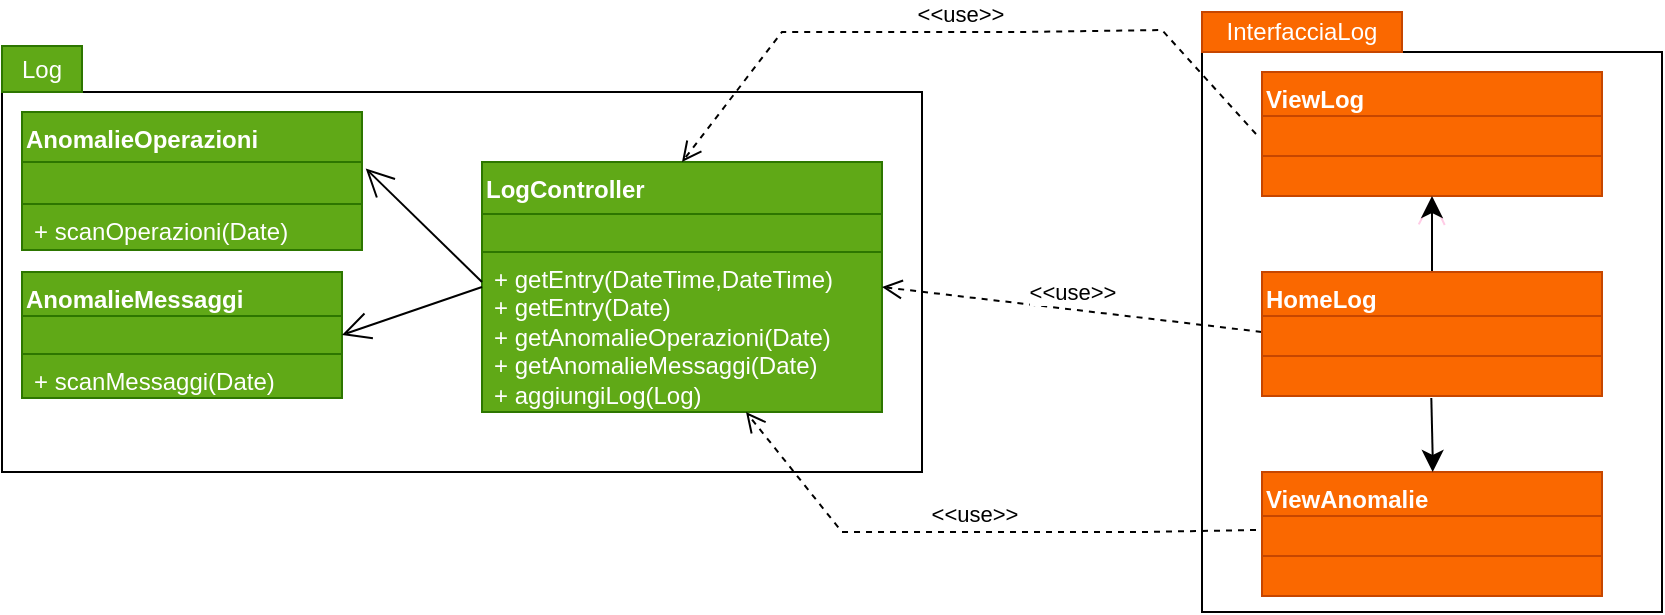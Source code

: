 <mxfile version="24.4.9" type="github">
  <diagram name="Pagina-1" id="b1b_KA6KlfcaUS7zXWw2">
    <mxGraphModel dx="1959" dy="1408" grid="0" gridSize="10" guides="1" tooltips="1" connect="1" arrows="1" fold="1" page="1" pageScale="1" pageWidth="827" pageHeight="1169" math="0" shadow="0">
      <root>
        <mxCell id="0" />
        <mxCell id="1" parent="0" />
        <mxCell id="djfGe0gmtvUCP7Zhn8_7-2" value="" style="rounded=0;whiteSpace=wrap;html=1;" parent="1" vertex="1">
          <mxGeometry x="-1" y="80" width="460" height="190" as="geometry" />
        </mxCell>
        <mxCell id="djfGe0gmtvUCP7Zhn8_7-4" value="Log" style="rounded=0;whiteSpace=wrap;html=1;fillColor=#60a917;strokeColor=#2D7600;fontColor=#ffffff;" parent="1" vertex="1">
          <mxGeometry x="-1" y="57" width="40" height="23" as="geometry" />
        </mxCell>
        <mxCell id="djfGe0gmtvUCP7Zhn8_7-5" value="AnomalieOperazioni&lt;div&gt;&lt;br&gt;&lt;/div&gt;" style="swimlane;fontStyle=1;align=left;verticalAlign=top;childLayout=stackLayout;horizontal=1;startSize=25;horizontalStack=0;resizeParent=1;resizeParentMax=0;resizeLast=0;collapsible=1;marginBottom=0;whiteSpace=wrap;html=1;rounded=0;fillColor=#60a917;fontColor=#ffffff;strokeColor=#2D7600;perimeterSpacing=3;" parent="1" vertex="1">
          <mxGeometry x="9" y="90" width="170" height="69" as="geometry">
            <mxRectangle x="70" y="100" width="100" height="30" as="alternateBounds" />
          </mxGeometry>
        </mxCell>
        <mxCell id="djfGe0gmtvUCP7Zhn8_7-6" value="" style="text;strokeColor=#2D7600;fillColor=#60a917;align=left;verticalAlign=top;spacingLeft=4;spacingRight=4;overflow=hidden;rotatable=0;points=[[0,0.5],[1,0.5]];portConstraint=eastwest;whiteSpace=wrap;html=1;fontColor=#ffffff;" parent="djfGe0gmtvUCP7Zhn8_7-5" vertex="1">
          <mxGeometry y="25" width="170" height="21" as="geometry" />
        </mxCell>
        <mxCell id="djfGe0gmtvUCP7Zhn8_7-7" value="" style="line;strokeWidth=1;fillColor=none;align=left;verticalAlign=middle;spacingTop=-1;spacingLeft=3;spacingRight=3;rotatable=0;labelPosition=right;points=[];portConstraint=eastwest;strokeColor=inherit;rounded=1;" parent="djfGe0gmtvUCP7Zhn8_7-5" vertex="1">
          <mxGeometry y="46" width="170" as="geometry" />
        </mxCell>
        <mxCell id="djfGe0gmtvUCP7Zhn8_7-8" value="+ scanOperazioni(Date)" style="text;strokeColor=#2D7600;fillColor=#60a917;align=left;verticalAlign=top;spacingLeft=4;spacingRight=4;overflow=hidden;rotatable=0;points=[[0,0.5],[1,0.5]];portConstraint=eastwest;whiteSpace=wrap;html=1;fontColor=#ffffff;" parent="djfGe0gmtvUCP7Zhn8_7-5" vertex="1">
          <mxGeometry y="46" width="170" height="23" as="geometry" />
        </mxCell>
        <mxCell id="djfGe0gmtvUCP7Zhn8_7-9" value="&lt;div style=&quot;&quot;&gt;&lt;span style=&quot;background-color: initial;&quot;&gt;AnomalieMessaggi&lt;/span&gt;&lt;/div&gt;&lt;div&gt;&lt;br&gt;&lt;/div&gt;" style="swimlane;fontStyle=1;align=left;verticalAlign=top;childLayout=stackLayout;horizontal=1;startSize=22;horizontalStack=0;resizeParent=1;resizeParentMax=0;resizeLast=0;collapsible=1;marginBottom=0;whiteSpace=wrap;html=1;rounded=0;fillColor=#60a917;fontColor=#ffffff;strokeColor=#2D7600;" parent="1" vertex="1">
          <mxGeometry x="9" y="170" width="160" height="63" as="geometry" />
        </mxCell>
        <mxCell id="djfGe0gmtvUCP7Zhn8_7-10" value="&lt;div&gt;&lt;br&gt;&lt;/div&gt;" style="text;strokeColor=#2D7600;fillColor=#60a917;align=left;verticalAlign=top;spacingLeft=4;spacingRight=4;overflow=hidden;rotatable=0;points=[[0,0.5],[1,0.5]];portConstraint=eastwest;whiteSpace=wrap;html=1;fontColor=#ffffff;" parent="djfGe0gmtvUCP7Zhn8_7-9" vertex="1">
          <mxGeometry y="22" width="160" height="19" as="geometry" />
        </mxCell>
        <mxCell id="djfGe0gmtvUCP7Zhn8_7-12" value="+ scanMessaggi(Date)" style="text;strokeColor=#2D7600;fillColor=#60a917;align=left;verticalAlign=top;spacingLeft=4;spacingRight=4;overflow=hidden;rotatable=0;points=[[0,0.5],[1,0.5]];portConstraint=eastwest;whiteSpace=wrap;html=1;fontColor=#ffffff;" parent="djfGe0gmtvUCP7Zhn8_7-9" vertex="1">
          <mxGeometry y="41" width="160" height="22" as="geometry" />
        </mxCell>
        <mxCell id="djfGe0gmtvUCP7Zhn8_7-13" value="LogController&lt;div&gt;&lt;br&gt;&lt;/div&gt;" style="swimlane;fontStyle=1;align=left;verticalAlign=top;childLayout=stackLayout;horizontal=1;startSize=26;horizontalStack=0;resizeParent=1;resizeParentMax=0;resizeLast=0;collapsible=1;marginBottom=0;whiteSpace=wrap;html=1;rounded=0;fillColor=#60a917;fontColor=#ffffff;strokeColor=#2D7600;" parent="1" vertex="1">
          <mxGeometry x="239" y="115" width="200" height="125" as="geometry" />
        </mxCell>
        <mxCell id="djfGe0gmtvUCP7Zhn8_7-14" value="&lt;div&gt;&lt;br&gt;&lt;/div&gt;&lt;div&gt;&lt;br&gt;&lt;/div&gt;" style="text;strokeColor=#2D7600;fillColor=#60a917;align=left;verticalAlign=top;spacingLeft=4;spacingRight=4;overflow=hidden;rotatable=0;points=[[0,0.5],[1,0.5]];portConstraint=eastwest;whiteSpace=wrap;html=1;fontColor=#ffffff;" parent="djfGe0gmtvUCP7Zhn8_7-13" vertex="1">
          <mxGeometry y="26" width="200" height="19" as="geometry" />
        </mxCell>
        <mxCell id="djfGe0gmtvUCP7Zhn8_7-16" value="+ getEntry(DateTime,DateTime)&amp;nbsp;&amp;nbsp;&lt;div&gt;+ getEntry(Date)&lt;/div&gt;&lt;div&gt;+ getAnomalieOperazioni(Date)&lt;/div&gt;&lt;div&gt;+ getAnomalieMessaggi(Date)&lt;/div&gt;&lt;div&gt;+ aggiungiLog(Log)&lt;br&gt;&lt;/div&gt;&lt;div&gt;&lt;br&gt;&lt;/div&gt;" style="text;strokeColor=#2D7600;fillColor=#60a917;align=left;verticalAlign=top;spacingLeft=4;spacingRight=4;overflow=hidden;rotatable=0;points=[[0,0.5],[1,0.5]];portConstraint=eastwest;whiteSpace=wrap;html=1;fontColor=#ffffff;" parent="djfGe0gmtvUCP7Zhn8_7-13" vertex="1">
          <mxGeometry y="45" width="200" height="80" as="geometry" />
        </mxCell>
        <mxCell id="djfGe0gmtvUCP7Zhn8_7-17" value="" style="endArrow=open;endFill=1;endSize=12;html=1;rounded=1;entryX=1.011;entryY=0.155;entryDx=0;entryDy=0;entryPerimeter=0;fillColor=#1ba1e2;strokeColor=#000000;" parent="1" target="djfGe0gmtvUCP7Zhn8_7-6" edge="1">
          <mxGeometry width="160" relative="1" as="geometry">
            <mxPoint x="239" y="175" as="sourcePoint" />
            <mxPoint x="309" y="140" as="targetPoint" />
          </mxGeometry>
        </mxCell>
        <mxCell id="djfGe0gmtvUCP7Zhn8_7-18" value="" style="endArrow=open;endFill=1;endSize=12;html=1;rounded=1;entryX=1;entryY=0.5;entryDx=0;entryDy=0;exitX=0;exitY=0.5;exitDx=0;exitDy=0;fillColor=#1ba1e2;strokeColor=#000000;" parent="1" source="djfGe0gmtvUCP7Zhn8_7-13" target="djfGe0gmtvUCP7Zhn8_7-9" edge="1">
          <mxGeometry width="160" relative="1" as="geometry">
            <mxPoint x="249" y="155" as="sourcePoint" />
            <mxPoint x="191" y="122" as="targetPoint" />
          </mxGeometry>
        </mxCell>
        <mxCell id="djfGe0gmtvUCP7Zhn8_7-20" value="" style="verticalLabelPosition=bottom;verticalAlign=top;html=1;shape=mxgraph.basic.rect;fillColor2=none;strokeWidth=1;size=20;indent=5;rounded=1;" parent="1" vertex="1">
          <mxGeometry x="599" y="60" width="230" height="280" as="geometry" />
        </mxCell>
        <mxCell id="djfGe0gmtvUCP7Zhn8_7-23" value="InterfacciaLog" style="rounded=0;whiteSpace=wrap;html=1;fillColor=#fa6800;fontColor=#ffffff;strokeColor=#c64600;" parent="1" vertex="1">
          <mxGeometry x="599" y="40" width="100" height="20" as="geometry" />
        </mxCell>
        <mxCell id="djfGe0gmtvUCP7Zhn8_7-29" value="&lt;div&gt;&lt;font color=&quot;#ffffff&quot;&gt;ViewLog&lt;/font&gt;&lt;/div&gt;" style="swimlane;fontStyle=1;align=left;verticalAlign=top;childLayout=stackLayout;horizontal=1;startSize=22;horizontalStack=0;resizeParent=1;resizeParentMax=0;resizeLast=0;collapsible=1;marginBottom=0;whiteSpace=wrap;html=1;rounded=0;fillColor=#fa6800;fontColor=#000000;strokeColor=#c64600;perimeterSpacing=3;" parent="1" vertex="1">
          <mxGeometry x="629" y="70" width="170" height="62" as="geometry">
            <mxRectangle x="70" y="100" width="100" height="30" as="alternateBounds" />
          </mxGeometry>
        </mxCell>
        <mxCell id="djfGe0gmtvUCP7Zhn8_7-30" value="" style="text;strokeColor=#c64600;fillColor=#fa6800;align=left;verticalAlign=top;spacingLeft=4;spacingRight=4;overflow=hidden;rotatable=0;points=[[0,0.5],[1,0.5]];portConstraint=eastwest;whiteSpace=wrap;html=1;fontColor=#000000;" parent="djfGe0gmtvUCP7Zhn8_7-29" vertex="1">
          <mxGeometry y="22" width="170" height="20" as="geometry" />
        </mxCell>
        <mxCell id="djfGe0gmtvUCP7Zhn8_7-31" value="" style="line;strokeWidth=1;fillColor=none;align=left;verticalAlign=middle;spacingTop=-1;spacingLeft=3;spacingRight=3;rotatable=0;labelPosition=right;points=[];portConstraint=eastwest;strokeColor=inherit;rounded=1;" parent="djfGe0gmtvUCP7Zhn8_7-29" vertex="1">
          <mxGeometry y="42" width="170" as="geometry" />
        </mxCell>
        <mxCell id="djfGe0gmtvUCP7Zhn8_7-32" value="&lt;div&gt;&lt;br&gt;&lt;/div&gt;&lt;div&gt;&lt;br&gt;&lt;/div&gt;" style="text;strokeColor=#c64600;fillColor=#fa6800;align=left;verticalAlign=top;spacingLeft=4;spacingRight=4;overflow=hidden;rotatable=0;points=[[0,0.5],[1,0.5]];portConstraint=eastwest;whiteSpace=wrap;html=1;fontColor=#000000;" parent="djfGe0gmtvUCP7Zhn8_7-29" vertex="1">
          <mxGeometry y="42" width="170" height="20" as="geometry" />
        </mxCell>
        <mxCell id="djfGe0gmtvUCP7Zhn8_7-41" value="&amp;lt;&amp;lt;use&amp;gt;&amp;gt;" style="html=1;verticalAlign=bottom;endArrow=open;dashed=1;endSize=8;curved=0;rounded=0;exitX=0;exitY=0.5;exitDx=0;exitDy=0;fillColor=#1ba1e2;strokeColor=#000000;" parent="1" target="djfGe0gmtvUCP7Zhn8_7-16" edge="1">
          <mxGeometry x="-0.002" relative="1" as="geometry">
            <mxPoint x="626.0" y="299" as="sourcePoint" />
            <mxPoint x="619" y="220" as="targetPoint" />
            <Array as="points">
              <mxPoint x="569" y="300" />
              <mxPoint x="509" y="300" />
              <mxPoint x="419" y="300" />
            </Array>
            <mxPoint as="offset" />
          </mxGeometry>
        </mxCell>
        <mxCell id="djfGe0gmtvUCP7Zhn8_7-43" value="&amp;lt;&amp;lt;use&amp;gt;&amp;gt;" style="html=1;verticalAlign=bottom;endArrow=open;dashed=1;endSize=8;curved=0;rounded=0;entryX=1;entryY=0.5;entryDx=0;entryDy=0;exitX=-0.001;exitY=-0.168;exitDx=0;exitDy=0;exitPerimeter=0;fillColor=#1ba1e2;strokeColor=#000000;" parent="1" target="djfGe0gmtvUCP7Zhn8_7-13" edge="1">
          <mxGeometry relative="1" as="geometry">
            <mxPoint x="628.83" y="199.968" as="sourcePoint" />
            <mxPoint x="499" y="240" as="targetPoint" />
          </mxGeometry>
        </mxCell>
        <mxCell id="djfGe0gmtvUCP7Zhn8_7-44" value="&amp;lt;&amp;lt;use&amp;gt;&amp;gt;" style="html=1;verticalAlign=bottom;endArrow=open;dashed=1;endSize=8;curved=0;rounded=0;exitX=0;exitY=0.5;exitDx=0;exitDy=0;entryX=0.5;entryY=0;entryDx=0;entryDy=0;fillColor=#1ba1e2;strokeColor=#000000;" parent="1" source="djfGe0gmtvUCP7Zhn8_7-29" target="djfGe0gmtvUCP7Zhn8_7-13" edge="1">
          <mxGeometry relative="1" as="geometry">
            <mxPoint x="579" y="150" as="sourcePoint" />
            <mxPoint x="399" y="48.815" as="targetPoint" />
            <Array as="points">
              <mxPoint x="579" y="49" />
              <mxPoint x="509" y="50" />
              <mxPoint x="389" y="50" />
            </Array>
          </mxGeometry>
        </mxCell>
        <mxCell id="djfGe0gmtvUCP7Zhn8_7-46" value="" style="endArrow=open;endFill=1;endSize=12;html=1;rounded=1;entryX=0.501;entryY=1.011;entryDx=0;entryDy=0;entryPerimeter=0;fillColor=#1ba1e2;strokeColor=#FFCCE6;" parent="1" target="djfGe0gmtvUCP7Zhn8_7-32" edge="1">
          <mxGeometry width="160" relative="1" as="geometry">
            <mxPoint x="714" y="170" as="sourcePoint" />
            <mxPoint x="709" y="128" as="targetPoint" />
            <Array as="points">
              <mxPoint x="714" y="140" />
            </Array>
          </mxGeometry>
        </mxCell>
        <mxCell id="HBRwpcBnEcIffdZuwEBY-10" value="" style="edgeStyle=none;curved=1;rounded=0;orthogonalLoop=1;jettySize=auto;html=1;fontSize=12;startSize=8;endSize=8;" parent="1" target="djfGe0gmtvUCP7Zhn8_7-32" edge="1">
          <mxGeometry relative="1" as="geometry">
            <mxPoint x="714" y="171" as="sourcePoint" />
          </mxGeometry>
        </mxCell>
        <mxCell id="HBRwpcBnEcIffdZuwEBY-11" value="&lt;div&gt;&lt;font color=&quot;#ffffff&quot;&gt;HomeLog&lt;/font&gt;&lt;/div&gt;" style="swimlane;fontStyle=1;align=left;verticalAlign=top;childLayout=stackLayout;horizontal=1;startSize=22;horizontalStack=0;resizeParent=1;resizeParentMax=0;resizeLast=0;collapsible=1;marginBottom=0;whiteSpace=wrap;html=1;rounded=0;fillColor=#fa6800;fontColor=#000000;strokeColor=#c64600;perimeterSpacing=3;" parent="1" vertex="1">
          <mxGeometry x="629" y="170" width="170" height="62" as="geometry">
            <mxRectangle x="70" y="100" width="100" height="30" as="alternateBounds" />
          </mxGeometry>
        </mxCell>
        <mxCell id="HBRwpcBnEcIffdZuwEBY-12" value="" style="text;strokeColor=#c64600;fillColor=#fa6800;align=left;verticalAlign=top;spacingLeft=4;spacingRight=4;overflow=hidden;rotatable=0;points=[[0,0.5],[1,0.5]];portConstraint=eastwest;whiteSpace=wrap;html=1;fontColor=#000000;" parent="HBRwpcBnEcIffdZuwEBY-11" vertex="1">
          <mxGeometry y="22" width="170" height="20" as="geometry" />
        </mxCell>
        <mxCell id="HBRwpcBnEcIffdZuwEBY-13" value="" style="line;strokeWidth=1;fillColor=none;align=left;verticalAlign=middle;spacingTop=-1;spacingLeft=3;spacingRight=3;rotatable=0;labelPosition=right;points=[];portConstraint=eastwest;strokeColor=inherit;rounded=1;" parent="HBRwpcBnEcIffdZuwEBY-11" vertex="1">
          <mxGeometry y="42" width="170" as="geometry" />
        </mxCell>
        <mxCell id="HBRwpcBnEcIffdZuwEBY-14" value="&lt;div&gt;&lt;br&gt;&lt;/div&gt;&lt;div&gt;&lt;br&gt;&lt;/div&gt;" style="text;strokeColor=#c64600;fillColor=#fa6800;align=left;verticalAlign=top;spacingLeft=4;spacingRight=4;overflow=hidden;rotatable=0;points=[[0,0.5],[1,0.5]];portConstraint=eastwest;whiteSpace=wrap;html=1;fontColor=#000000;" parent="HBRwpcBnEcIffdZuwEBY-11" vertex="1">
          <mxGeometry y="42" width="170" height="20" as="geometry" />
        </mxCell>
        <mxCell id="HBRwpcBnEcIffdZuwEBY-15" value="&lt;div&gt;&lt;font color=&quot;#ffffff&quot;&gt;ViewAnomalie&lt;/font&gt;&lt;/div&gt;" style="swimlane;fontStyle=1;align=left;verticalAlign=top;childLayout=stackLayout;horizontal=1;startSize=22;horizontalStack=0;resizeParent=1;resizeParentMax=0;resizeLast=0;collapsible=1;marginBottom=0;whiteSpace=wrap;html=1;rounded=0;fillColor=#fa6800;fontColor=#000000;strokeColor=#c64600;perimeterSpacing=3;" parent="1" vertex="1">
          <mxGeometry x="629" y="270" width="170" height="62" as="geometry">
            <mxRectangle x="70" y="100" width="100" height="30" as="alternateBounds" />
          </mxGeometry>
        </mxCell>
        <mxCell id="HBRwpcBnEcIffdZuwEBY-16" value="" style="text;strokeColor=#c64600;fillColor=#fa6800;align=left;verticalAlign=top;spacingLeft=4;spacingRight=4;overflow=hidden;rotatable=0;points=[[0,0.5],[1,0.5]];portConstraint=eastwest;whiteSpace=wrap;html=1;fontColor=#000000;" parent="HBRwpcBnEcIffdZuwEBY-15" vertex="1">
          <mxGeometry y="22" width="170" height="20" as="geometry" />
        </mxCell>
        <mxCell id="HBRwpcBnEcIffdZuwEBY-17" value="" style="line;strokeWidth=1;fillColor=none;align=left;verticalAlign=middle;spacingTop=-1;spacingLeft=3;spacingRight=3;rotatable=0;labelPosition=right;points=[];portConstraint=eastwest;strokeColor=inherit;rounded=1;" parent="HBRwpcBnEcIffdZuwEBY-15" vertex="1">
          <mxGeometry y="42" width="170" as="geometry" />
        </mxCell>
        <mxCell id="HBRwpcBnEcIffdZuwEBY-18" value="&lt;div&gt;&lt;br&gt;&lt;/div&gt;&lt;div&gt;&lt;br&gt;&lt;/div&gt;" style="text;strokeColor=#c64600;fillColor=#fa6800;align=left;verticalAlign=top;spacingLeft=4;spacingRight=4;overflow=hidden;rotatable=0;points=[[0,0.5],[1,0.5]];portConstraint=eastwest;whiteSpace=wrap;html=1;fontColor=#000000;" parent="HBRwpcBnEcIffdZuwEBY-15" vertex="1">
          <mxGeometry y="42" width="170" height="20" as="geometry" />
        </mxCell>
        <mxCell id="jHX6MycOjZ-9GoSWcAdr-3" value="" style="edgeStyle=none;curved=1;rounded=0;orthogonalLoop=1;jettySize=auto;html=1;fontSize=12;startSize=8;endSize=8;exitX=0.496;exitY=0.901;exitDx=0;exitDy=0;exitPerimeter=0;entryX=0.5;entryY=0;entryDx=0;entryDy=0;" edge="1" parent="1">
          <mxGeometry relative="1" as="geometry">
            <mxPoint x="713.66" y="233.02" as="sourcePoint" />
            <mxPoint x="714.34" y="270" as="targetPoint" />
            <Array as="points">
              <mxPoint x="714.34" y="260" />
            </Array>
          </mxGeometry>
        </mxCell>
      </root>
    </mxGraphModel>
  </diagram>
</mxfile>
